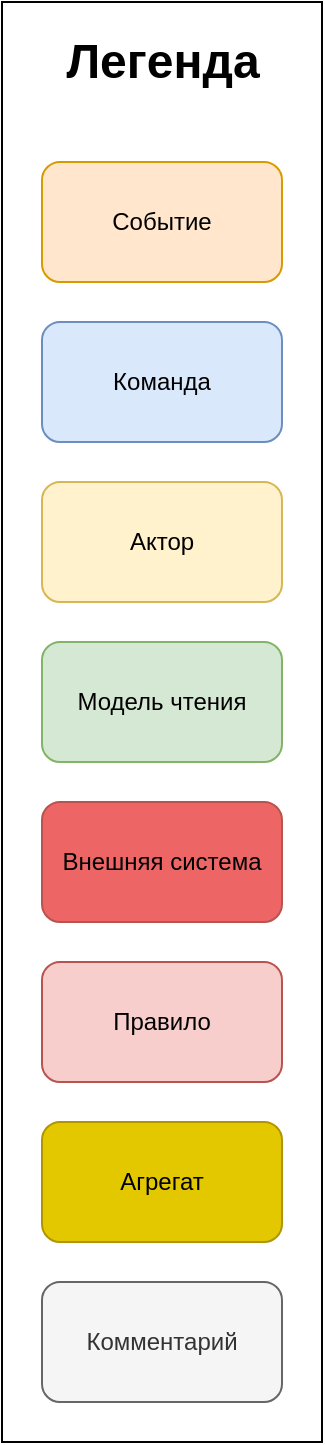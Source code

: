 <mxfile version="22.1.16" type="device">
  <diagram name="Страница — 1" id="a91uecZEz3Ctj0ok2F-G">
    <mxGraphModel dx="1590" dy="1000" grid="1" gridSize="10" guides="1" tooltips="1" connect="1" arrows="1" fold="1" page="1" pageScale="1" pageWidth="827" pageHeight="1169" math="0" shadow="0">
      <root>
        <mxCell id="0" />
        <mxCell id="1" parent="0" />
        <mxCell id="ILgyTuA8rZxsIcQD5cx_-16" value="" style="rounded=0;whiteSpace=wrap;html=1;" vertex="1" parent="1">
          <mxGeometry x="20" width="160" height="720" as="geometry" />
        </mxCell>
        <mxCell id="ILgyTuA8rZxsIcQD5cx_-4" value="Событие" style="rounded=1;whiteSpace=wrap;html=1;fillColor=#ffe6cc;strokeColor=#d79b00;glass=0;" vertex="1" parent="1">
          <mxGeometry x="40" y="80" width="120" height="60" as="geometry" />
        </mxCell>
        <mxCell id="ILgyTuA8rZxsIcQD5cx_-5" value="Модель чтения" style="rounded=1;whiteSpace=wrap;html=1;fillColor=#d5e8d4;strokeColor=#82b366;" vertex="1" parent="1">
          <mxGeometry x="40" y="320" width="120" height="60" as="geometry" />
        </mxCell>
        <mxCell id="ILgyTuA8rZxsIcQD5cx_-6" value="Команда" style="rounded=1;whiteSpace=wrap;html=1;fillColor=#dae8fc;strokeColor=#6c8ebf;" vertex="1" parent="1">
          <mxGeometry x="40" y="160" width="120" height="60" as="geometry" />
        </mxCell>
        <mxCell id="ILgyTuA8rZxsIcQD5cx_-7" value="Внешняя система" style="rounded=1;whiteSpace=wrap;html=1;fillColor=#ED6565;strokeColor=#b85450;glass=0;" vertex="1" parent="1">
          <mxGeometry x="40" y="400" width="120" height="60" as="geometry" />
        </mxCell>
        <mxCell id="ILgyTuA8rZxsIcQD5cx_-8" value="Правило" style="rounded=1;whiteSpace=wrap;html=1;fillColor=#f8cecc;strokeColor=#b85450;" vertex="1" parent="1">
          <mxGeometry x="40" y="480" width="120" height="60" as="geometry" />
        </mxCell>
        <mxCell id="ILgyTuA8rZxsIcQD5cx_-9" value="Актор" style="rounded=1;whiteSpace=wrap;html=1;fillColor=#fff2cc;strokeColor=#d6b656;" vertex="1" parent="1">
          <mxGeometry x="40" y="240" width="120" height="60" as="geometry" />
        </mxCell>
        <mxCell id="ILgyTuA8rZxsIcQD5cx_-10" value="Комментарий" style="rounded=1;whiteSpace=wrap;html=1;glass=0;fillColor=#f5f5f5;fontColor=#333333;strokeColor=#666666;" vertex="1" parent="1">
          <mxGeometry x="40" y="640" width="120" height="60" as="geometry" />
        </mxCell>
        <mxCell id="ILgyTuA8rZxsIcQD5cx_-11" value="Агрегат" style="rounded=1;whiteSpace=wrap;html=1;glass=0;fillColor=#e3c800;fontColor=#000000;strokeColor=#B09500;" vertex="1" parent="1">
          <mxGeometry x="40" y="560" width="120" height="60" as="geometry" />
        </mxCell>
        <mxCell id="ILgyTuA8rZxsIcQD5cx_-15" value="&lt;b&gt;&lt;font style=&quot;font-size: 24px;&quot;&gt;Легенда&lt;/font&gt;&lt;/b&gt;" style="text;html=1;align=center;verticalAlign=middle;resizable=0;points=[];autosize=1;strokeColor=none;fillColor=none;" vertex="1" parent="1">
          <mxGeometry x="40" y="10" width="120" height="40" as="geometry" />
        </mxCell>
      </root>
    </mxGraphModel>
  </diagram>
</mxfile>
